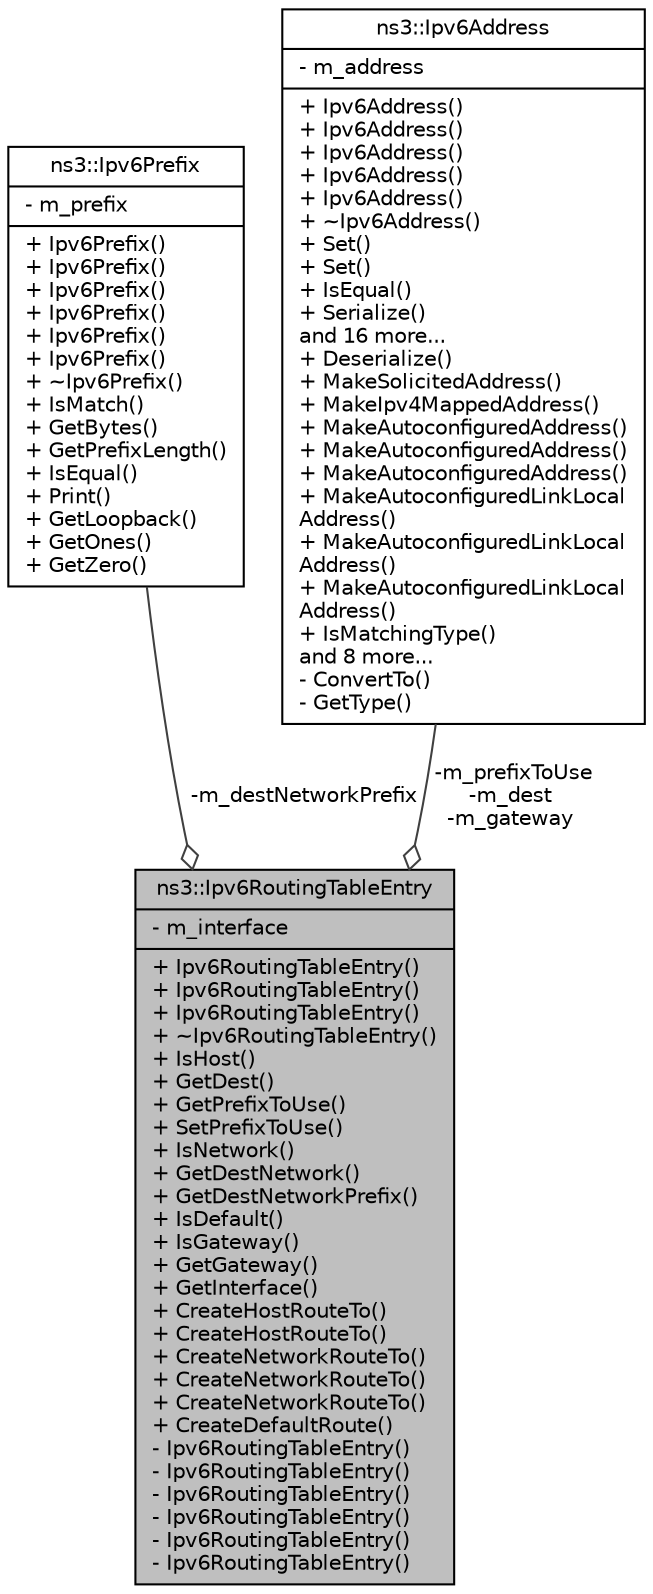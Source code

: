 digraph "ns3::Ipv6RoutingTableEntry"
{
  edge [fontname="Helvetica",fontsize="10",labelfontname="Helvetica",labelfontsize="10"];
  node [fontname="Helvetica",fontsize="10",shape=record];
  Node1 [label="{ns3::Ipv6RoutingTableEntry\n|- m_interface\l|+ Ipv6RoutingTableEntry()\l+ Ipv6RoutingTableEntry()\l+ Ipv6RoutingTableEntry()\l+ ~Ipv6RoutingTableEntry()\l+ IsHost()\l+ GetDest()\l+ GetPrefixToUse()\l+ SetPrefixToUse()\l+ IsNetwork()\l+ GetDestNetwork()\l+ GetDestNetworkPrefix()\l+ IsDefault()\l+ IsGateway()\l+ GetGateway()\l+ GetInterface()\l+ CreateHostRouteTo()\l+ CreateHostRouteTo()\l+ CreateNetworkRouteTo()\l+ CreateNetworkRouteTo()\l+ CreateNetworkRouteTo()\l+ CreateDefaultRoute()\l- Ipv6RoutingTableEntry()\l- Ipv6RoutingTableEntry()\l- Ipv6RoutingTableEntry()\l- Ipv6RoutingTableEntry()\l- Ipv6RoutingTableEntry()\l- Ipv6RoutingTableEntry()\l}",height=0.2,width=0.4,color="black", fillcolor="grey75", style="filled", fontcolor="black"];
  Node2 -> Node1 [color="grey25",fontsize="10",style="solid",label=" -m_destNetworkPrefix" ,arrowhead="odiamond"];
  Node2 [label="{ns3::Ipv6Prefix\n|- m_prefix\l|+ Ipv6Prefix()\l+ Ipv6Prefix()\l+ Ipv6Prefix()\l+ Ipv6Prefix()\l+ Ipv6Prefix()\l+ Ipv6Prefix()\l+ ~Ipv6Prefix()\l+ IsMatch()\l+ GetBytes()\l+ GetPrefixLength()\l+ IsEqual()\l+ Print()\l+ GetLoopback()\l+ GetOnes()\l+ GetZero()\l}",height=0.2,width=0.4,color="black", fillcolor="white", style="filled",URL="$dd/d0a/classns3_1_1Ipv6Prefix.html",tooltip="Describes an IPv6 prefix. It is just a bitmask like Ipv4Mask. "];
  Node3 -> Node1 [color="grey25",fontsize="10",style="solid",label=" -m_prefixToUse\n-m_dest\n-m_gateway" ,arrowhead="odiamond"];
  Node3 [label="{ns3::Ipv6Address\n|- m_address\l|+ Ipv6Address()\l+ Ipv6Address()\l+ Ipv6Address()\l+ Ipv6Address()\l+ Ipv6Address()\l+ ~Ipv6Address()\l+ Set()\l+ Set()\l+ IsEqual()\l+ Serialize()\land 16 more...\l+ Deserialize()\l+ MakeSolicitedAddress()\l+ MakeIpv4MappedAddress()\l+ MakeAutoconfiguredAddress()\l+ MakeAutoconfiguredAddress()\l+ MakeAutoconfiguredAddress()\l+ MakeAutoconfiguredLinkLocal\lAddress()\l+ MakeAutoconfiguredLinkLocal\lAddress()\l+ MakeAutoconfiguredLinkLocal\lAddress()\l+ IsMatchingType()\land 8 more...\l- ConvertTo()\l- GetType()\l}",height=0.2,width=0.4,color="black", fillcolor="white", style="filled",URL="$d5/de6/classns3_1_1Ipv6Address.html",tooltip="Describes an IPv6 address. "];
}
